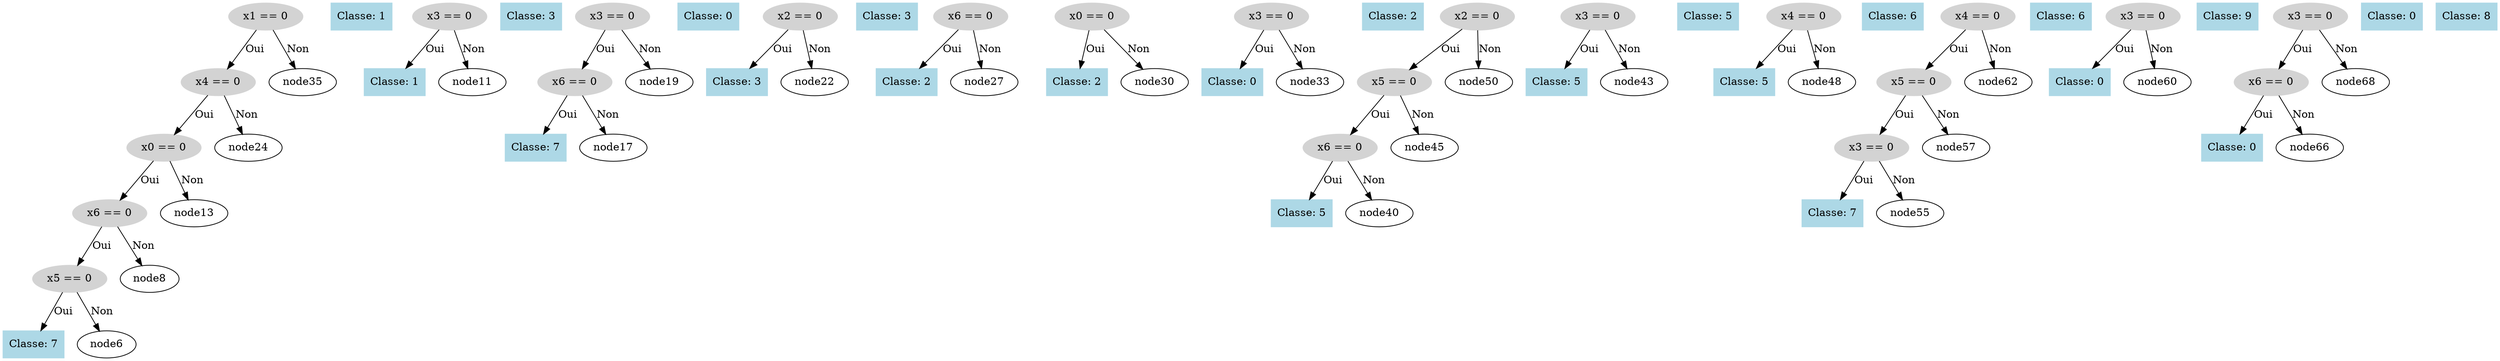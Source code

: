 digraph DecisionTree {
  node0 [label="x1 == 0", shape=ellipse, style=filled, color=lightgray];
  node0 -> node1 [label="Oui"];
  node1 [label="x4 == 0", shape=ellipse, style=filled, color=lightgray];
  node1 -> node2 [label="Oui"];
  node2 [label="x0 == 0", shape=ellipse, style=filled, color=lightgray];
  node2 -> node3 [label="Oui"];
  node3 [label="x6 == 0", shape=ellipse, style=filled, color=lightgray];
  node3 -> node4 [label="Oui"];
  node4 [label="x5 == 0", shape=ellipse, style=filled, color=lightgray];
  node4 -> node5 [label="Oui"];
  node5 [label="Classe: 7", shape=box, style=filled, color=lightblue];
  node4 -> node6 [label="Non"];
  node7 [label="Classe: 1", shape=box, style=filled, color=lightblue];
  node3 -> node8 [label="Non"];
  node9 [label="x3 == 0", shape=ellipse, style=filled, color=lightgray];
  node9 -> node10 [label="Oui"];
  node10 [label="Classe: 1", shape=box, style=filled, color=lightblue];
  node9 -> node11 [label="Non"];
  node12 [label="Classe: 3", shape=box, style=filled, color=lightblue];
  node2 -> node13 [label="Non"];
  node14 [label="x3 == 0", shape=ellipse, style=filled, color=lightgray];
  node14 -> node15 [label="Oui"];
  node15 [label="x6 == 0", shape=ellipse, style=filled, color=lightgray];
  node15 -> node16 [label="Oui"];
  node16 [label="Classe: 7", shape=box, style=filled, color=lightblue];
  node15 -> node17 [label="Non"];
  node18 [label="Classe: 0", shape=box, style=filled, color=lightblue];
  node14 -> node19 [label="Non"];
  node20 [label="x2 == 0", shape=ellipse, style=filled, color=lightgray];
  node20 -> node21 [label="Oui"];
  node21 [label="Classe: 3", shape=box, style=filled, color=lightblue];
  node20 -> node22 [label="Non"];
  node23 [label="Classe: 3", shape=box, style=filled, color=lightblue];
  node1 -> node24 [label="Non"];
  node25 [label="x6 == 0", shape=ellipse, style=filled, color=lightgray];
  node25 -> node26 [label="Oui"];
  node26 [label="Classe: 2", shape=box, style=filled, color=lightblue];
  node25 -> node27 [label="Non"];
  node28 [label="x0 == 0", shape=ellipse, style=filled, color=lightgray];
  node28 -> node29 [label="Oui"];
  node29 [label="Classe: 2", shape=box, style=filled, color=lightblue];
  node28 -> node30 [label="Non"];
  node31 [label="x3 == 0", shape=ellipse, style=filled, color=lightgray];
  node31 -> node32 [label="Oui"];
  node32 [label="Classe: 0", shape=box, style=filled, color=lightblue];
  node31 -> node33 [label="Non"];
  node34 [label="Classe: 2", shape=box, style=filled, color=lightblue];
  node0 -> node35 [label="Non"];
  node36 [label="x2 == 0", shape=ellipse, style=filled, color=lightgray];
  node36 -> node37 [label="Oui"];
  node37 [label="x5 == 0", shape=ellipse, style=filled, color=lightgray];
  node37 -> node38 [label="Oui"];
  node38 [label="x6 == 0", shape=ellipse, style=filled, color=lightgray];
  node38 -> node39 [label="Oui"];
  node39 [label="Classe: 5", shape=box, style=filled, color=lightblue];
  node38 -> node40 [label="Non"];
  node41 [label="x3 == 0", shape=ellipse, style=filled, color=lightgray];
  node41 -> node42 [label="Oui"];
  node42 [label="Classe: 5", shape=box, style=filled, color=lightblue];
  node41 -> node43 [label="Non"];
  node44 [label="Classe: 5", shape=box, style=filled, color=lightblue];
  node37 -> node45 [label="Non"];
  node46 [label="x4 == 0", shape=ellipse, style=filled, color=lightgray];
  node46 -> node47 [label="Oui"];
  node47 [label="Classe: 5", shape=box, style=filled, color=lightblue];
  node46 -> node48 [label="Non"];
  node49 [label="Classe: 6", shape=box, style=filled, color=lightblue];
  node36 -> node50 [label="Non"];
  node51 [label="x4 == 0", shape=ellipse, style=filled, color=lightgray];
  node51 -> node52 [label="Oui"];
  node52 [label="x5 == 0", shape=ellipse, style=filled, color=lightgray];
  node52 -> node53 [label="Oui"];
  node53 [label="x3 == 0", shape=ellipse, style=filled, color=lightgray];
  node53 -> node54 [label="Oui"];
  node54 [label="Classe: 7", shape=box, style=filled, color=lightblue];
  node53 -> node55 [label="Non"];
  node56 [label="Classe: 6", shape=box, style=filled, color=lightblue];
  node52 -> node57 [label="Non"];
  node58 [label="x3 == 0", shape=ellipse, style=filled, color=lightgray];
  node58 -> node59 [label="Oui"];
  node59 [label="Classe: 0", shape=box, style=filled, color=lightblue];
  node58 -> node60 [label="Non"];
  node61 [label="Classe: 9", shape=box, style=filled, color=lightblue];
  node51 -> node62 [label="Non"];
  node63 [label="x3 == 0", shape=ellipse, style=filled, color=lightgray];
  node63 -> node64 [label="Oui"];
  node64 [label="x6 == 0", shape=ellipse, style=filled, color=lightgray];
  node64 -> node65 [label="Oui"];
  node65 [label="Classe: 0", shape=box, style=filled, color=lightblue];
  node64 -> node66 [label="Non"];
  node67 [label="Classe: 0", shape=box, style=filled, color=lightblue];
  node63 -> node68 [label="Non"];
  node69 [label="Classe: 8", shape=box, style=filled, color=lightblue];
}
